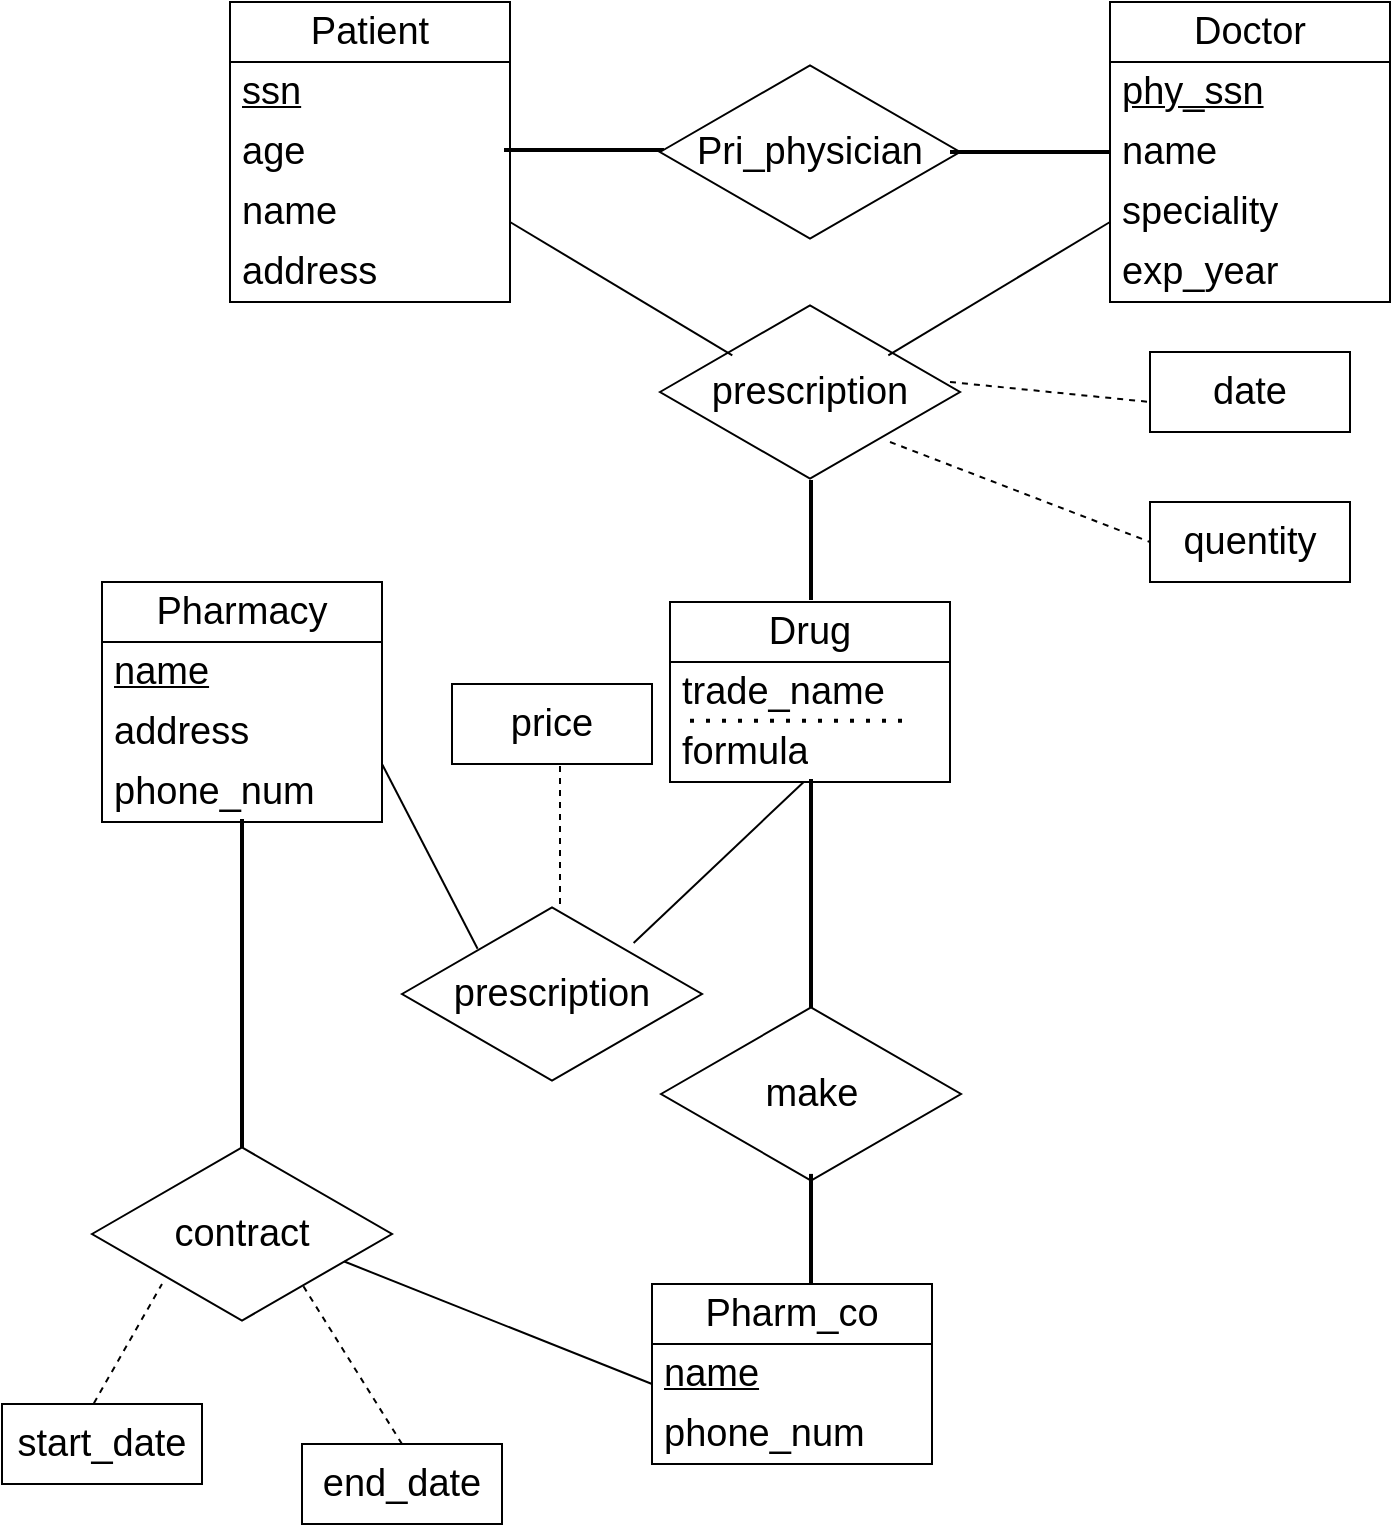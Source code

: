 <mxfile version="20.5.3" type="github" pages="2">
  <diagram id="R2lEEEUBdFMjLlhIrx00" name="Page-1">
    <mxGraphModel dx="1727" dy="990" grid="1" gridSize="10" guides="1" tooltips="1" connect="1" arrows="1" fold="1" page="1" pageScale="1" pageWidth="850" pageHeight="1100" math="0" shadow="0" extFonts="Permanent Marker^https://fonts.googleapis.com/css?family=Permanent+Marker">
      <root>
        <mxCell id="0" />
        <mxCell id="1" parent="0" />
        <mxCell id="r8t6jfkouSUyCl3YADpA-3" value="Patient" style="swimlane;fontStyle=0;childLayout=stackLayout;horizontal=1;startSize=30;horizontalStack=0;resizeParent=1;resizeParentMax=0;resizeLast=0;collapsible=1;marginBottom=0;whiteSpace=wrap;html=1;fontSize=19;" vertex="1" parent="1">
          <mxGeometry x="167" y="78" width="140" height="150" as="geometry" />
        </mxCell>
        <mxCell id="r8t6jfkouSUyCl3YADpA-5" value="ssn" style="text;strokeColor=none;fillColor=none;align=left;verticalAlign=middle;spacingLeft=4;spacingRight=4;overflow=hidden;points=[[0,0.5],[1,0.5]];portConstraint=eastwest;rotatable=0;whiteSpace=wrap;html=1;fontStyle=4;fontSize=19;" vertex="1" parent="r8t6jfkouSUyCl3YADpA-3">
          <mxGeometry y="30" width="140" height="30" as="geometry" />
        </mxCell>
        <mxCell id="r8t6jfkouSUyCl3YADpA-6" value="age" style="text;strokeColor=none;fillColor=none;align=left;verticalAlign=middle;spacingLeft=4;spacingRight=4;overflow=hidden;points=[[0,0.5],[1,0.5]];portConstraint=eastwest;rotatable=0;whiteSpace=wrap;html=1;fontSize=19;" vertex="1" parent="r8t6jfkouSUyCl3YADpA-3">
          <mxGeometry y="60" width="140" height="30" as="geometry" />
        </mxCell>
        <mxCell id="r8t6jfkouSUyCl3YADpA-7" value="name" style="text;strokeColor=none;fillColor=none;align=left;verticalAlign=middle;spacingLeft=4;spacingRight=4;overflow=hidden;points=[[0,0.5],[1,0.5]];portConstraint=eastwest;rotatable=0;whiteSpace=wrap;html=1;fontSize=19;" vertex="1" parent="r8t6jfkouSUyCl3YADpA-3">
          <mxGeometry y="90" width="140" height="30" as="geometry" />
        </mxCell>
        <mxCell id="r8t6jfkouSUyCl3YADpA-8" value="address" style="text;strokeColor=none;fillColor=none;align=left;verticalAlign=middle;spacingLeft=4;spacingRight=4;overflow=hidden;points=[[0,0.5],[1,0.5]];portConstraint=eastwest;rotatable=0;whiteSpace=wrap;html=1;fontSize=19;" vertex="1" parent="r8t6jfkouSUyCl3YADpA-3">
          <mxGeometry y="120" width="140" height="30" as="geometry" />
        </mxCell>
        <mxCell id="r8t6jfkouSUyCl3YADpA-14" value="Doctor" style="swimlane;fontStyle=0;childLayout=stackLayout;horizontal=1;startSize=30;horizontalStack=0;resizeParent=1;resizeParentMax=0;resizeLast=0;collapsible=1;marginBottom=0;whiteSpace=wrap;html=1;fontSize=19;" vertex="1" parent="1">
          <mxGeometry x="607" y="78" width="140" height="150" as="geometry" />
        </mxCell>
        <mxCell id="r8t6jfkouSUyCl3YADpA-15" value="phy_ssn" style="text;strokeColor=none;fillColor=none;align=left;verticalAlign=middle;spacingLeft=4;spacingRight=4;overflow=hidden;points=[[0,0.5],[1,0.5]];portConstraint=eastwest;rotatable=0;whiteSpace=wrap;html=1;fontStyle=4;fontSize=19;" vertex="1" parent="r8t6jfkouSUyCl3YADpA-14">
          <mxGeometry y="30" width="140" height="30" as="geometry" />
        </mxCell>
        <mxCell id="r8t6jfkouSUyCl3YADpA-16" value="name" style="text;strokeColor=none;fillColor=none;align=left;verticalAlign=middle;spacingLeft=4;spacingRight=4;overflow=hidden;points=[[0,0.5],[1,0.5]];portConstraint=eastwest;rotatable=0;whiteSpace=wrap;html=1;fontSize=19;" vertex="1" parent="r8t6jfkouSUyCl3YADpA-14">
          <mxGeometry y="60" width="140" height="30" as="geometry" />
        </mxCell>
        <mxCell id="r8t6jfkouSUyCl3YADpA-17" value="speciality" style="text;strokeColor=none;fillColor=none;align=left;verticalAlign=middle;spacingLeft=4;spacingRight=4;overflow=hidden;points=[[0,0.5],[1,0.5]];portConstraint=eastwest;rotatable=0;whiteSpace=wrap;html=1;fontSize=19;" vertex="1" parent="r8t6jfkouSUyCl3YADpA-14">
          <mxGeometry y="90" width="140" height="30" as="geometry" />
        </mxCell>
        <mxCell id="r8t6jfkouSUyCl3YADpA-18" value="exp_year" style="text;strokeColor=none;fillColor=none;align=left;verticalAlign=middle;spacingLeft=4;spacingRight=4;overflow=hidden;points=[[0,0.5],[1,0.5]];portConstraint=eastwest;rotatable=0;whiteSpace=wrap;html=1;fontSize=19;" vertex="1" parent="r8t6jfkouSUyCl3YADpA-14">
          <mxGeometry y="120" width="140" height="30" as="geometry" />
        </mxCell>
        <mxCell id="tPE3s83xagULMEoZMi8z-1" value="Pharmacy" style="swimlane;fontStyle=0;childLayout=stackLayout;horizontal=1;startSize=30;horizontalStack=0;resizeParent=1;resizeParentMax=0;resizeLast=0;collapsible=1;marginBottom=0;whiteSpace=wrap;html=1;fontSize=19;" vertex="1" parent="1">
          <mxGeometry x="103" y="368" width="140" height="120" as="geometry" />
        </mxCell>
        <mxCell id="tPE3s83xagULMEoZMi8z-2" value="name" style="text;strokeColor=none;fillColor=none;align=left;verticalAlign=middle;spacingLeft=4;spacingRight=4;overflow=hidden;points=[[0,0.5],[1,0.5]];portConstraint=eastwest;rotatable=0;whiteSpace=wrap;html=1;fontStyle=4;fontSize=19;" vertex="1" parent="tPE3s83xagULMEoZMi8z-1">
          <mxGeometry y="30" width="140" height="30" as="geometry" />
        </mxCell>
        <mxCell id="tPE3s83xagULMEoZMi8z-3" value="address" style="text;strokeColor=none;fillColor=none;align=left;verticalAlign=middle;spacingLeft=4;spacingRight=4;overflow=hidden;points=[[0,0.5],[1,0.5]];portConstraint=eastwest;rotatable=0;whiteSpace=wrap;html=1;fontSize=19;" vertex="1" parent="tPE3s83xagULMEoZMi8z-1">
          <mxGeometry y="60" width="140" height="30" as="geometry" />
        </mxCell>
        <mxCell id="tPE3s83xagULMEoZMi8z-4" value="phone_num" style="text;strokeColor=none;fillColor=none;align=left;verticalAlign=middle;spacingLeft=4;spacingRight=4;overflow=hidden;points=[[0,0.5],[1,0.5]];portConstraint=eastwest;rotatable=0;whiteSpace=wrap;html=1;fontSize=19;" vertex="1" parent="tPE3s83xagULMEoZMi8z-1">
          <mxGeometry y="90" width="140" height="30" as="geometry" />
        </mxCell>
        <mxCell id="tPE3s83xagULMEoZMi8z-6" value="Pharm_co" style="swimlane;fontStyle=0;childLayout=stackLayout;horizontal=1;startSize=30;horizontalStack=0;resizeParent=1;resizeParentMax=0;resizeLast=0;collapsible=1;marginBottom=0;whiteSpace=wrap;html=1;fontSize=19;" vertex="1" parent="1">
          <mxGeometry x="378" y="719" width="140" height="90" as="geometry" />
        </mxCell>
        <mxCell id="tPE3s83xagULMEoZMi8z-7" value="name" style="text;strokeColor=none;fillColor=none;align=left;verticalAlign=middle;spacingLeft=4;spacingRight=4;overflow=hidden;points=[[0,0.5],[1,0.5]];portConstraint=eastwest;rotatable=0;whiteSpace=wrap;html=1;fontStyle=4;fontSize=19;" vertex="1" parent="tPE3s83xagULMEoZMi8z-6">
          <mxGeometry y="30" width="140" height="30" as="geometry" />
        </mxCell>
        <mxCell id="tPE3s83xagULMEoZMi8z-9" value="phone_num" style="text;strokeColor=none;fillColor=none;align=left;verticalAlign=middle;spacingLeft=4;spacingRight=4;overflow=hidden;points=[[0,0.5],[1,0.5]];portConstraint=eastwest;rotatable=0;whiteSpace=wrap;html=1;fontSize=19;" vertex="1" parent="tPE3s83xagULMEoZMi8z-6">
          <mxGeometry y="60" width="140" height="30" as="geometry" />
        </mxCell>
        <mxCell id="tPE3s83xagULMEoZMi8z-11" value="Drug" style="swimlane;fontStyle=0;childLayout=stackLayout;horizontal=1;startSize=30;horizontalStack=0;resizeParent=1;resizeParentMax=0;resizeLast=0;collapsible=1;marginBottom=0;whiteSpace=wrap;html=1;fontSize=19;" vertex="1" parent="1">
          <mxGeometry x="387" y="378" width="140" height="90" as="geometry" />
        </mxCell>
        <mxCell id="tPE3s83xagULMEoZMi8z-12" value="trade_name" style="text;strokeColor=none;fillColor=none;align=left;verticalAlign=middle;spacingLeft=4;spacingRight=4;overflow=hidden;points=[[0,0.5],[1,0.5]];portConstraint=eastwest;rotatable=0;whiteSpace=wrap;html=1;fontStyle=0;fontSize=19;" vertex="1" parent="tPE3s83xagULMEoZMi8z-11">
          <mxGeometry y="30" width="140" height="30" as="geometry" />
        </mxCell>
        <mxCell id="tPE3s83xagULMEoZMi8z-21" value="" style="endArrow=none;dashed=1;html=1;dashPattern=1 3;strokeWidth=2;rounded=0;fontSize=19;" edge="1" parent="tPE3s83xagULMEoZMi8z-11">
          <mxGeometry width="50" height="50" relative="1" as="geometry">
            <mxPoint x="10" y="59.43" as="sourcePoint" />
            <mxPoint x="120" y="59.43" as="targetPoint" />
          </mxGeometry>
        </mxCell>
        <mxCell id="tPE3s83xagULMEoZMi8z-13" value="formula" style="text;strokeColor=none;fillColor=none;align=left;verticalAlign=middle;spacingLeft=4;spacingRight=4;overflow=hidden;points=[[0,0.5],[1,0.5]];portConstraint=eastwest;rotatable=0;whiteSpace=wrap;html=1;fontSize=19;" vertex="1" parent="tPE3s83xagULMEoZMi8z-11">
          <mxGeometry y="60" width="140" height="30" as="geometry" />
        </mxCell>
        <mxCell id="tPE3s83xagULMEoZMi8z-26" value="" style="line;strokeWidth=2;html=1;fontSize=19;" vertex="1" parent="1">
          <mxGeometry x="304" y="142" width="80" height="20" as="geometry" />
        </mxCell>
        <mxCell id="tPE3s83xagULMEoZMi8z-27" value="Pri_physician" style="html=1;whiteSpace=wrap;aspect=fixed;shape=isoRectangle;fontSize=19;" vertex="1" parent="1">
          <mxGeometry x="382" y="108" width="150" height="90" as="geometry" />
        </mxCell>
        <mxCell id="tPE3s83xagULMEoZMi8z-28" value="" style="line;strokeWidth=2;html=1;fontSize=19;" vertex="1" parent="1">
          <mxGeometry x="527" y="148" width="80" height="10" as="geometry" />
        </mxCell>
        <mxCell id="tPE3s83xagULMEoZMi8z-34" value="prescription" style="html=1;whiteSpace=wrap;aspect=fixed;shape=isoRectangle;fontSize=19;" vertex="1" parent="1">
          <mxGeometry x="382" y="228" width="150" height="90" as="geometry" />
        </mxCell>
        <mxCell id="tPE3s83xagULMEoZMi8z-35" value="" style="endArrow=none;html=1;rounded=0;fontSize=19;entryX=0.241;entryY=0.296;entryDx=0;entryDy=0;entryPerimeter=0;" edge="1" parent="1" target="tPE3s83xagULMEoZMi8z-34">
          <mxGeometry width="50" height="50" relative="1" as="geometry">
            <mxPoint x="307" y="188" as="sourcePoint" />
            <mxPoint x="387" y="218" as="targetPoint" />
          </mxGeometry>
        </mxCell>
        <mxCell id="tPE3s83xagULMEoZMi8z-36" value="" style="endArrow=none;html=1;rounded=0;fontSize=19;exitX=0.761;exitY=0.296;exitDx=0;exitDy=0;exitPerimeter=0;" edge="1" parent="1" source="tPE3s83xagULMEoZMi8z-34">
          <mxGeometry width="50" height="50" relative="1" as="geometry">
            <mxPoint x="527" y="228" as="sourcePoint" />
            <mxPoint x="607" y="188" as="targetPoint" />
          </mxGeometry>
        </mxCell>
        <mxCell id="tPE3s83xagULMEoZMi8z-37" value="" style="endArrow=none;dashed=1;html=1;rounded=0;fontSize=19;" edge="1" parent="1">
          <mxGeometry width="50" height="50" relative="1" as="geometry">
            <mxPoint x="527" y="268" as="sourcePoint" />
            <mxPoint x="627" y="278" as="targetPoint" />
          </mxGeometry>
        </mxCell>
        <mxCell id="tPE3s83xagULMEoZMi8z-38" value="" style="endArrow=none;dashed=1;html=1;rounded=0;fontSize=19;" edge="1" parent="1">
          <mxGeometry width="50" height="50" relative="1" as="geometry">
            <mxPoint x="497" y="298" as="sourcePoint" />
            <mxPoint x="627" y="348" as="targetPoint" />
          </mxGeometry>
        </mxCell>
        <mxCell id="tPE3s83xagULMEoZMi8z-40" value="date" style="rounded=0;whiteSpace=wrap;html=1;fontSize=19;" vertex="1" parent="1">
          <mxGeometry x="627" y="253" width="100" height="40" as="geometry" />
        </mxCell>
        <mxCell id="tPE3s83xagULMEoZMi8z-41" value="quentity" style="rounded=0;whiteSpace=wrap;html=1;fontSize=19;" vertex="1" parent="1">
          <mxGeometry x="627" y="328" width="100" height="40" as="geometry" />
        </mxCell>
        <mxCell id="tPE3s83xagULMEoZMi8z-42" value="" style="line;strokeWidth=2;html=1;fontSize=19;rotation=90;" vertex="1" parent="1">
          <mxGeometry x="427.5" y="279.5" width="60" height="135" as="geometry" />
        </mxCell>
        <mxCell id="tPE3s83xagULMEoZMi8z-43" value="prescription" style="html=1;whiteSpace=wrap;aspect=fixed;shape=isoRectangle;fontSize=19;" vertex="1" parent="1">
          <mxGeometry x="253" y="529" width="150" height="90" as="geometry" />
        </mxCell>
        <mxCell id="tPE3s83xagULMEoZMi8z-45" value="" style="endArrow=none;html=1;rounded=0;fontSize=19;exitX=0.772;exitY=0.217;exitDx=0;exitDy=0;exitPerimeter=0;" edge="1" parent="1" source="tPE3s83xagULMEoZMi8z-43">
          <mxGeometry width="50" height="50" relative="1" as="geometry">
            <mxPoint x="343.0" y="534.64" as="sourcePoint" />
            <mxPoint x="453.85" y="468" as="targetPoint" />
          </mxGeometry>
        </mxCell>
        <mxCell id="tPE3s83xagULMEoZMi8z-46" value="" style="endArrow=none;html=1;rounded=0;fontSize=19;entryX=0.252;entryY=0.249;entryDx=0;entryDy=0;entryPerimeter=0;" edge="1" parent="1" target="tPE3s83xagULMEoZMi8z-43">
          <mxGeometry width="50" height="50" relative="1" as="geometry">
            <mxPoint x="243.0" y="459" as="sourcePoint" />
            <mxPoint x="354.15" y="525.64" as="targetPoint" />
          </mxGeometry>
        </mxCell>
        <mxCell id="tPE3s83xagULMEoZMi8z-50" value="" style="endArrow=none;dashed=1;html=1;rounded=0;fontSize=19;" edge="1" parent="1">
          <mxGeometry width="50" height="50" relative="1" as="geometry">
            <mxPoint x="332" y="529" as="sourcePoint" />
            <mxPoint x="332" y="459" as="targetPoint" />
          </mxGeometry>
        </mxCell>
        <mxCell id="tPE3s83xagULMEoZMi8z-51" value="price" style="rounded=0;whiteSpace=wrap;html=1;fontSize=19;" vertex="1" parent="1">
          <mxGeometry x="278" y="419" width="100" height="40" as="geometry" />
        </mxCell>
        <mxCell id="tPE3s83xagULMEoZMi8z-52" value="" style="line;strokeWidth=2;html=1;fontSize=19;rotation=90;" vertex="1" parent="1">
          <mxGeometry x="88" y="504" width="170" height="135" as="geometry" />
        </mxCell>
        <mxCell id="tPE3s83xagULMEoZMi8z-53" value="contract" style="html=1;whiteSpace=wrap;aspect=fixed;shape=isoRectangle;fontSize=19;" vertex="1" parent="1">
          <mxGeometry x="98" y="649" width="150" height="90" as="geometry" />
        </mxCell>
        <mxCell id="tPE3s83xagULMEoZMi8z-54" value="" style="endArrow=none;dashed=1;html=1;rounded=0;fontSize=19;" edge="1" parent="1">
          <mxGeometry width="50" height="50" relative="1" as="geometry">
            <mxPoint x="93" y="789" as="sourcePoint" />
            <mxPoint x="133.0" y="719" as="targetPoint" />
          </mxGeometry>
        </mxCell>
        <mxCell id="tPE3s83xagULMEoZMi8z-55" value="" style="endArrow=none;dashed=1;html=1;rounded=0;fontSize=19;" edge="1" parent="1">
          <mxGeometry width="50" height="50" relative="1" as="geometry">
            <mxPoint x="253" y="799" as="sourcePoint" />
            <mxPoint x="203" y="719" as="targetPoint" />
          </mxGeometry>
        </mxCell>
        <mxCell id="tPE3s83xagULMEoZMi8z-56" value="start_date" style="rounded=0;whiteSpace=wrap;html=1;fontSize=19;" vertex="1" parent="1">
          <mxGeometry x="53" y="779" width="100" height="40" as="geometry" />
        </mxCell>
        <mxCell id="tPE3s83xagULMEoZMi8z-57" value="end_date" style="rounded=0;whiteSpace=wrap;html=1;fontSize=19;" vertex="1" parent="1">
          <mxGeometry x="203" y="799" width="100" height="40" as="geometry" />
        </mxCell>
        <mxCell id="tPE3s83xagULMEoZMi8z-58" value="" style="line;strokeWidth=2;html=1;fontSize=19;rotation=90;" vertex="1" parent="1">
          <mxGeometry x="399.75" y="456.75" width="115.5" height="135" as="geometry" />
        </mxCell>
        <mxCell id="tPE3s83xagULMEoZMi8z-59" value="make" style="html=1;whiteSpace=wrap;aspect=fixed;shape=isoRectangle;fontSize=19;" vertex="1" parent="1">
          <mxGeometry x="382.5" y="579" width="150" height="90" as="geometry" />
        </mxCell>
        <mxCell id="tPE3s83xagULMEoZMi8z-60" value="" style="line;strokeWidth=2;html=1;fontSize=19;rotation=90;" vertex="1" parent="1">
          <mxGeometry x="429.71" y="624.23" width="55.56" height="135" as="geometry" />
        </mxCell>
        <mxCell id="tPE3s83xagULMEoZMi8z-61" value="" style="endArrow=none;html=1;rounded=0;fontSize=19;exitX=0.841;exitY=0.653;exitDx=0;exitDy=0;exitPerimeter=0;" edge="1" parent="1" source="tPE3s83xagULMEoZMi8z-53">
          <mxGeometry width="50" height="50" relative="1" as="geometry">
            <mxPoint x="292.95" y="849.53" as="sourcePoint" />
            <mxPoint x="378" y="769" as="targetPoint" />
          </mxGeometry>
        </mxCell>
      </root>
    </mxGraphModel>
  </diagram>
  <diagram id="ki5I21r4y3Oabe2kMCkQ" name="第 2 页">
    <mxGraphModel dx="1209" dy="693" grid="1" gridSize="10" guides="1" tooltips="1" connect="1" arrows="1" fold="1" page="1" pageScale="1" pageWidth="827" pageHeight="1169" math="0" shadow="0">
      <root>
        <mxCell id="0" />
        <mxCell id="1" parent="0" />
      </root>
    </mxGraphModel>
  </diagram>
</mxfile>
